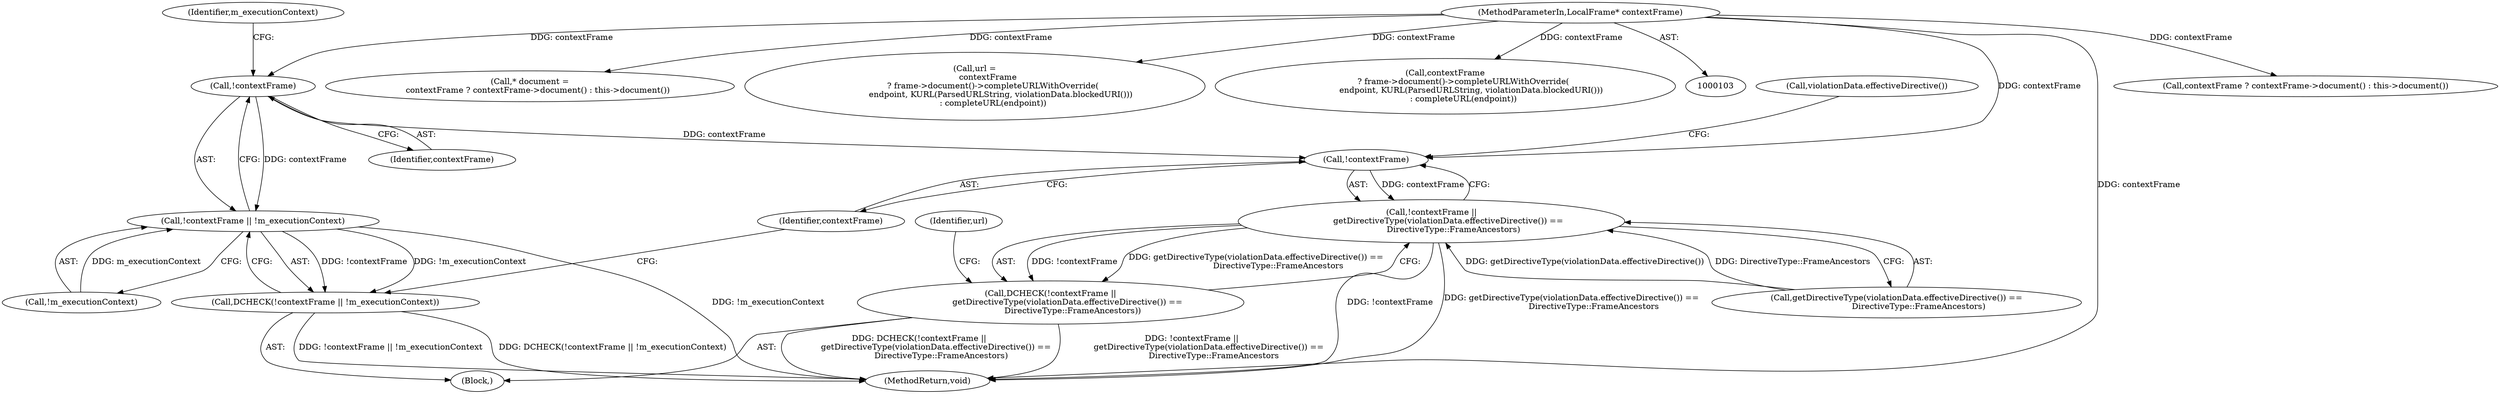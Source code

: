 digraph "0_Chrome_fea16c8b60ff3d0756d5eb392394963b647bc41a_0@pointer" {
"1000203" [label="(Call,!contextFrame)"];
"1000105" [label="(MethodParameterIn,LocalFrame* contextFrame)"];
"1000202" [label="(Call,!contextFrame || !m_executionContext)"];
"1000201" [label="(Call,DCHECK(!contextFrame || !m_executionContext))"];
"1000209" [label="(Call,!contextFrame)"];
"1000208" [label="(Call,!contextFrame ||\n             getDirectiveType(violationData.effectiveDirective()) ==\n                 DirectiveType::FrameAncestors)"];
"1000207" [label="(Call,DCHECK(!contextFrame ||\n             getDirectiveType(violationData.effectiveDirective()) ==\n                 DirectiveType::FrameAncestors))"];
"1000232" [label="(MethodReturn,void)"];
"1000206" [label="(Identifier,m_executionContext)"];
"1000205" [label="(Call,!m_executionContext)"];
"1000111" [label="(Call,contextFrame ? contextFrame->document() : this->document())"];
"1000204" [label="(Identifier,contextFrame)"];
"1000109" [label="(Call,* document =\n      contextFrame ? contextFrame->document() : this->document())"];
"1000213" [label="(Call,violationData.effectiveDirective())"];
"1000210" [label="(Identifier,contextFrame)"];
"1000216" [label="(Call,url =\n          contextFrame\n              ? frame->document()->completeURLWithOverride(\n                    endpoint, KURL(ParsedURLString, violationData.blockedURI()))\n              : completeURL(endpoint))"];
"1000203" [label="(Call,!contextFrame)"];
"1000200" [label="(Block,)"];
"1000211" [label="(Call,getDirectiveType(violationData.effectiveDirective()) ==\n                 DirectiveType::FrameAncestors)"];
"1000217" [label="(Identifier,url)"];
"1000207" [label="(Call,DCHECK(!contextFrame ||\n             getDirectiveType(violationData.effectiveDirective()) ==\n                 DirectiveType::FrameAncestors))"];
"1000202" [label="(Call,!contextFrame || !m_executionContext)"];
"1000201" [label="(Call,DCHECK(!contextFrame || !m_executionContext))"];
"1000218" [label="(Call,contextFrame\n              ? frame->document()->completeURLWithOverride(\n                    endpoint, KURL(ParsedURLString, violationData.blockedURI()))\n              : completeURL(endpoint))"];
"1000209" [label="(Call,!contextFrame)"];
"1000105" [label="(MethodParameterIn,LocalFrame* contextFrame)"];
"1000208" [label="(Call,!contextFrame ||\n             getDirectiveType(violationData.effectiveDirective()) ==\n                 DirectiveType::FrameAncestors)"];
"1000203" -> "1000202"  [label="AST: "];
"1000203" -> "1000204"  [label="CFG: "];
"1000204" -> "1000203"  [label="AST: "];
"1000206" -> "1000203"  [label="CFG: "];
"1000202" -> "1000203"  [label="CFG: "];
"1000203" -> "1000202"  [label="DDG: contextFrame"];
"1000105" -> "1000203"  [label="DDG: contextFrame"];
"1000203" -> "1000209"  [label="DDG: contextFrame"];
"1000105" -> "1000103"  [label="AST: "];
"1000105" -> "1000232"  [label="DDG: contextFrame"];
"1000105" -> "1000109"  [label="DDG: contextFrame"];
"1000105" -> "1000111"  [label="DDG: contextFrame"];
"1000105" -> "1000209"  [label="DDG: contextFrame"];
"1000105" -> "1000216"  [label="DDG: contextFrame"];
"1000105" -> "1000218"  [label="DDG: contextFrame"];
"1000202" -> "1000201"  [label="AST: "];
"1000202" -> "1000205"  [label="CFG: "];
"1000205" -> "1000202"  [label="AST: "];
"1000201" -> "1000202"  [label="CFG: "];
"1000202" -> "1000232"  [label="DDG: !m_executionContext"];
"1000202" -> "1000201"  [label="DDG: !contextFrame"];
"1000202" -> "1000201"  [label="DDG: !m_executionContext"];
"1000205" -> "1000202"  [label="DDG: m_executionContext"];
"1000201" -> "1000200"  [label="AST: "];
"1000210" -> "1000201"  [label="CFG: "];
"1000201" -> "1000232"  [label="DDG: DCHECK(!contextFrame || !m_executionContext)"];
"1000201" -> "1000232"  [label="DDG: !contextFrame || !m_executionContext"];
"1000209" -> "1000208"  [label="AST: "];
"1000209" -> "1000210"  [label="CFG: "];
"1000210" -> "1000209"  [label="AST: "];
"1000213" -> "1000209"  [label="CFG: "];
"1000208" -> "1000209"  [label="CFG: "];
"1000209" -> "1000208"  [label="DDG: contextFrame"];
"1000208" -> "1000207"  [label="AST: "];
"1000208" -> "1000211"  [label="CFG: "];
"1000211" -> "1000208"  [label="AST: "];
"1000207" -> "1000208"  [label="CFG: "];
"1000208" -> "1000232"  [label="DDG: !contextFrame"];
"1000208" -> "1000232"  [label="DDG: getDirectiveType(violationData.effectiveDirective()) ==\n                 DirectiveType::FrameAncestors"];
"1000208" -> "1000207"  [label="DDG: !contextFrame"];
"1000208" -> "1000207"  [label="DDG: getDirectiveType(violationData.effectiveDirective()) ==\n                 DirectiveType::FrameAncestors"];
"1000211" -> "1000208"  [label="DDG: getDirectiveType(violationData.effectiveDirective())"];
"1000211" -> "1000208"  [label="DDG: DirectiveType::FrameAncestors"];
"1000207" -> "1000200"  [label="AST: "];
"1000217" -> "1000207"  [label="CFG: "];
"1000207" -> "1000232"  [label="DDG: !contextFrame ||\n             getDirectiveType(violationData.effectiveDirective()) ==\n                 DirectiveType::FrameAncestors"];
"1000207" -> "1000232"  [label="DDG: DCHECK(!contextFrame ||\n             getDirectiveType(violationData.effectiveDirective()) ==\n                 DirectiveType::FrameAncestors)"];
}
